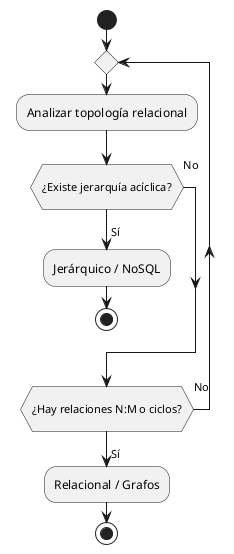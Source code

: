 @startuml

start

repeat

    :Analizar topología relacional;

    if (\n¿Existe jerarquía acíclica?\n) then (\nSí\n)
        :Jerárquico / NoSQL;
        stop
    else (\nNo\n)
    endif

repeat while (\n¿Hay relaciones N:M o ciclos?\n) is (\nNo\n) not (\nSí\n)

:Relacional / Grafos;

stop

@enduml
